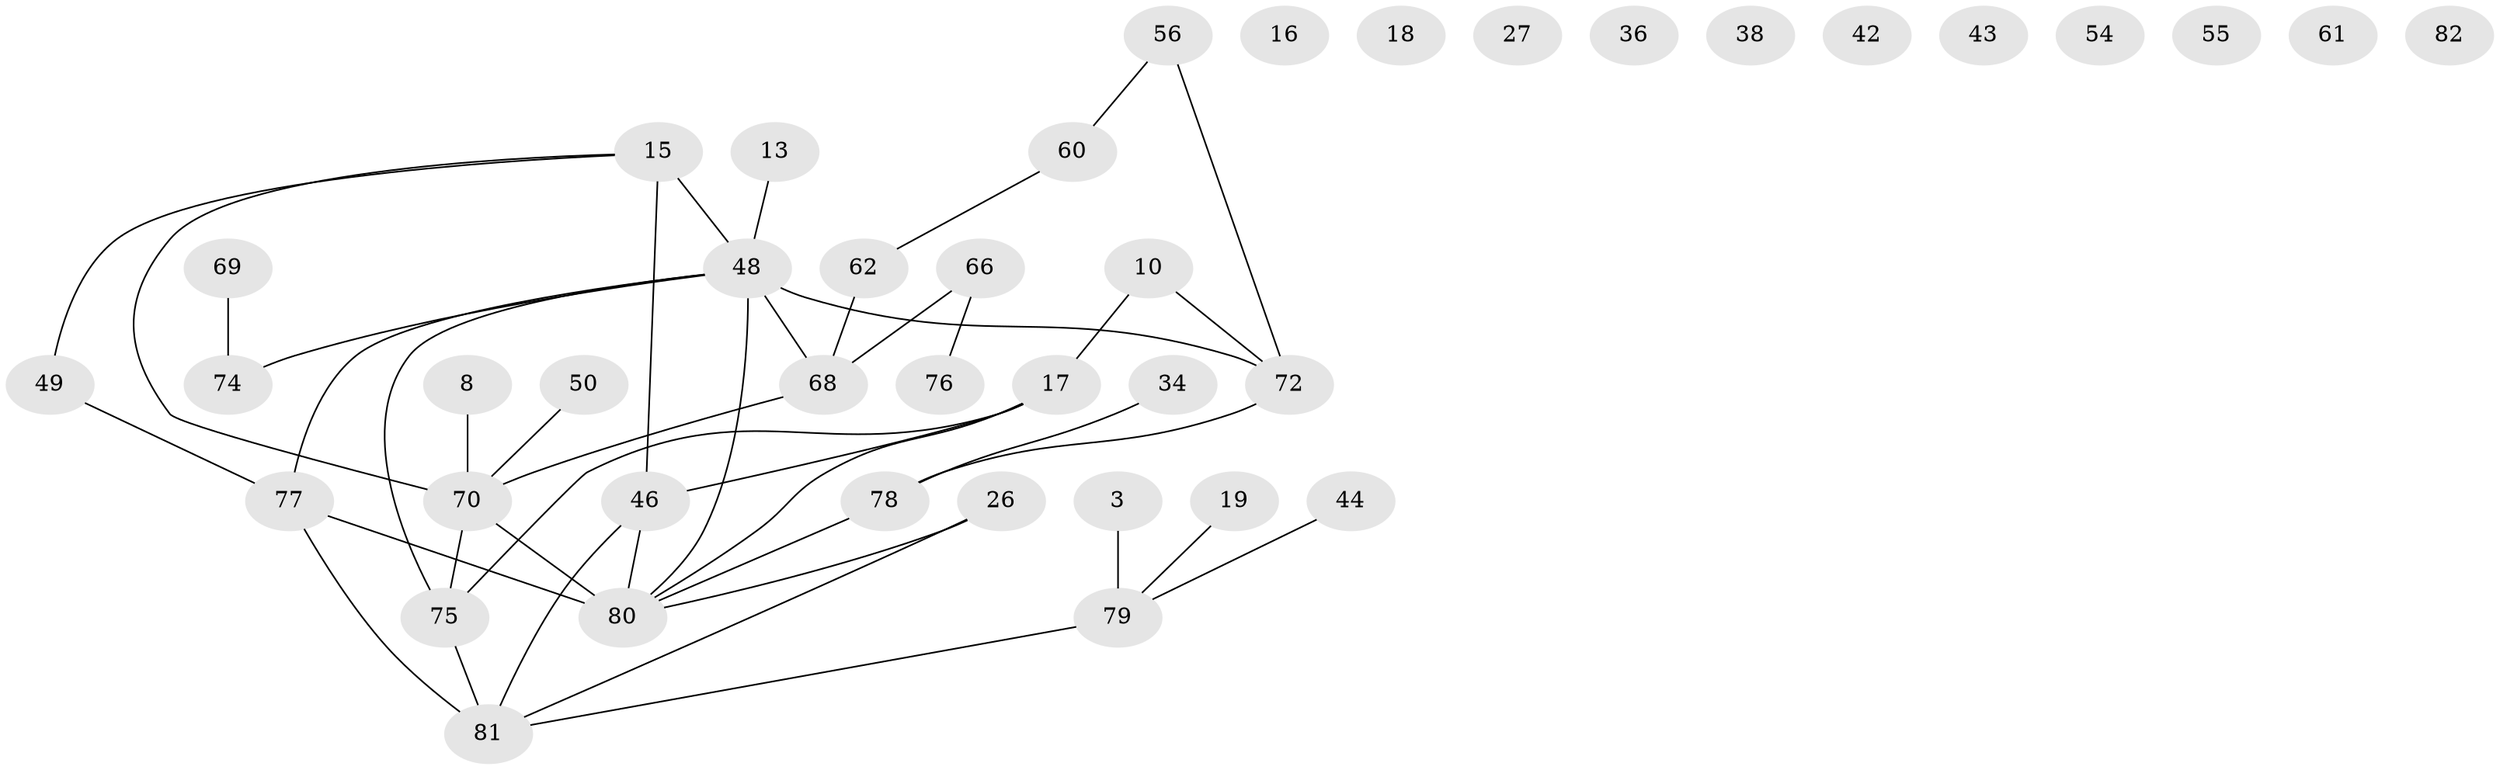 // original degree distribution, {5: 0.07317073170731707, 2: 0.25609756097560976, 1: 0.1951219512195122, 3: 0.1951219512195122, 7: 0.024390243902439025, 0: 0.10975609756097561, 4: 0.13414634146341464, 6: 0.012195121951219513}
// Generated by graph-tools (version 1.1) at 2025/43/03/04/25 21:43:44]
// undirected, 41 vertices, 43 edges
graph export_dot {
graph [start="1"]
  node [color=gray90,style=filled];
  3;
  8;
  10;
  13;
  15;
  16;
  17;
  18;
  19;
  26;
  27;
  34;
  36;
  38;
  42;
  43 [super="+31"];
  44;
  46 [super="+23"];
  48 [super="+35+11"];
  49;
  50;
  54 [super="+47"];
  55;
  56;
  60;
  61;
  62;
  66;
  68 [super="+57+64"];
  69;
  70 [super="+24+67"];
  72 [super="+32"];
  74 [super="+39"];
  75 [super="+45+30"];
  76;
  77 [super="+9+52+59"];
  78;
  79 [super="+7"];
  80 [super="+71"];
  81 [super="+63+73+65"];
  82;
  3 -- 79;
  8 -- 70;
  10 -- 17;
  10 -- 72;
  13 -- 48;
  15 -- 46 [weight=2];
  15 -- 49;
  15 -- 48 [weight=3];
  15 -- 70;
  17 -- 46 [weight=2];
  17 -- 75;
  17 -- 80;
  19 -- 79;
  26 -- 80;
  26 -- 81;
  34 -- 78;
  44 -- 79;
  46 -- 80;
  46 -- 81;
  48 -- 75 [weight=2];
  48 -- 72;
  48 -- 77;
  48 -- 74 [weight=2];
  48 -- 80;
  48 -- 68;
  49 -- 77 [weight=2];
  50 -- 70;
  56 -- 60;
  56 -- 72;
  60 -- 62;
  62 -- 68;
  66 -- 76;
  66 -- 68;
  68 -- 70 [weight=2];
  69 -- 74;
  70 -- 80 [weight=3];
  70 -- 75;
  72 -- 78 [weight=2];
  75 -- 81;
  77 -- 80 [weight=3];
  77 -- 81 [weight=3];
  78 -- 80;
  79 -- 81 [weight=2];
}
